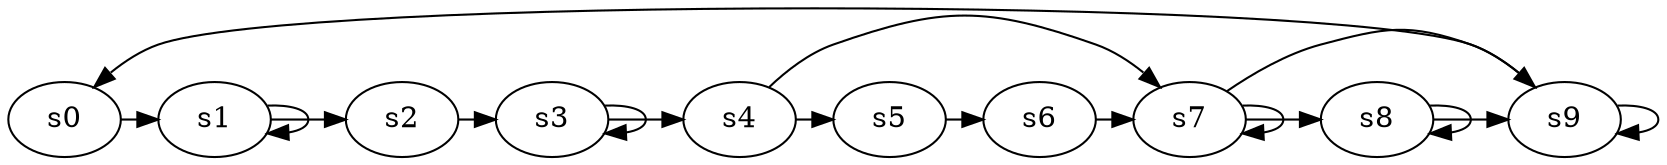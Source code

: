 digraph game_0571_cycle_10 {
    s0 [name="s0", player=1];
    s1 [name="s1", player=0, target=1];
    s2 [name="s2", player=1];
    s3 [name="s3", player=0, target=1];
    s4 [name="s4", player=0];
    s5 [name="s5", player=1];
    s6 [name="s6", player=1, target=1];
    s7 [name="s7", player=0, target=1];
    s8 [name="s8", player=1];
    s9 [name="s9", player=1, target=1];

    s0 -> s1 [constraint="time % 4 == 1"];
    s1 -> s2 [constraint="time == 13 || time == 23"];
    s2 -> s3 [constraint="!(time % 4 == 0)"];
    s3 -> s4 [constraint="time == 7 || time == 22 || time == 24"];
    s4 -> s5 [constraint="time % 5 == 2"];
    s5 -> s6 [constraint="time % 3 == 0 && !(time % 5 == 0)"];
    s6 -> s7 [constraint="time == 3 || time == 8 || time == 10 || time == 18"];
    s7 -> s8 [constraint="time % 7 == 2"];
    s8 -> s9 [constraint="time % 7 == 4"];
    s9 -> s0 [constraint="time == 0 || time == 3 || time == 5 || time == 6 || time == 16 || time == 21"];
    s1 -> s1 [constraint="time % 4 == 0"];
    s3 -> s3 [constraint="time % 4 == 0"];
    s4 -> s7 [constraint="time == 14"];
    s7 -> s7 [constraint="time % 2 == 0"];
    s7 -> s9 [constraint="time == 6 || time == 8"];
    s8 -> s8 [constraint="time % 2 == 0"];
    s9 -> s9 [constraint="time % 4 == 0"];
}
